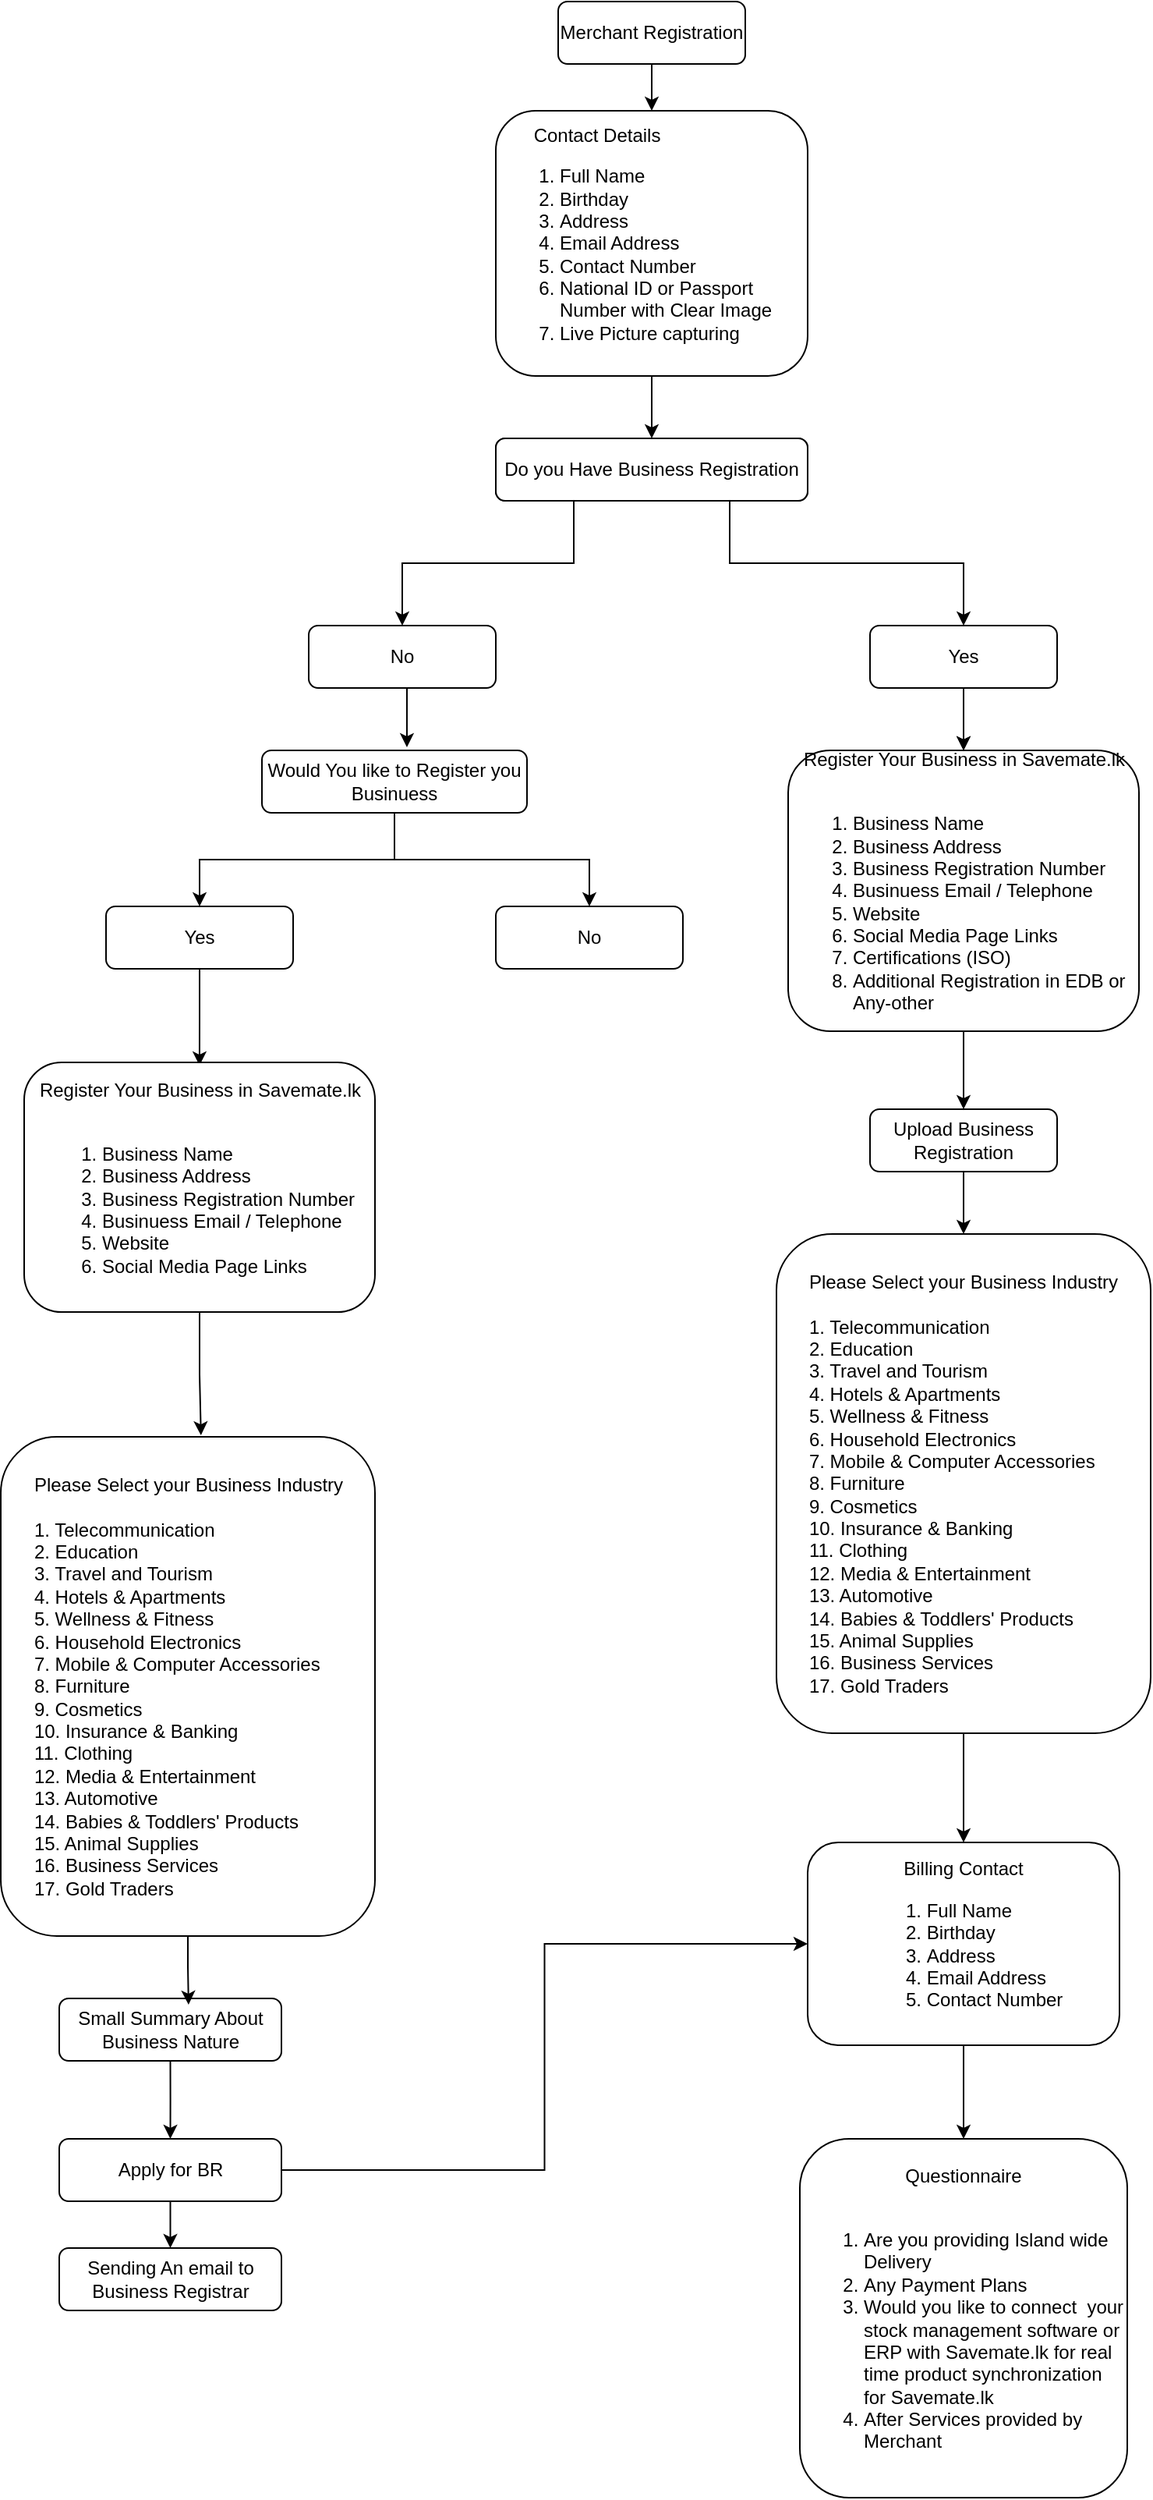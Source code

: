 <mxfile version="26.0.10">
  <diagram id="C5RBs43oDa-KdzZeNtuy" name="Page-1">
    <mxGraphModel dx="2261" dy="754" grid="1" gridSize="10" guides="1" tooltips="1" connect="1" arrows="1" fold="1" page="1" pageScale="1" pageWidth="827" pageHeight="1169" math="0" shadow="0">
      <root>
        <mxCell id="WIyWlLk6GJQsqaUBKTNV-0" />
        <mxCell id="WIyWlLk6GJQsqaUBKTNV-1" parent="WIyWlLk6GJQsqaUBKTNV-0" />
        <mxCell id="qfl9MBtD9tE9nQpcT406-1" style="edgeStyle=orthogonalEdgeStyle;rounded=0;orthogonalLoop=1;jettySize=auto;html=1;exitX=0.5;exitY=1;exitDx=0;exitDy=0;entryX=0.5;entryY=0;entryDx=0;entryDy=0;" edge="1" parent="WIyWlLk6GJQsqaUBKTNV-1" source="WIyWlLk6GJQsqaUBKTNV-3" target="WIyWlLk6GJQsqaUBKTNV-7">
          <mxGeometry relative="1" as="geometry" />
        </mxCell>
        <mxCell id="WIyWlLk6GJQsqaUBKTNV-3" value="Merchant Registration" style="rounded=1;whiteSpace=wrap;html=1;fontSize=12;glass=0;strokeWidth=1;shadow=0;" parent="WIyWlLk6GJQsqaUBKTNV-1" vertex="1">
          <mxGeometry x="320" y="40" width="120" height="40" as="geometry" />
        </mxCell>
        <mxCell id="qfl9MBtD9tE9nQpcT406-4" style="edgeStyle=orthogonalEdgeStyle;rounded=0;orthogonalLoop=1;jettySize=auto;html=1;exitX=0.5;exitY=1;exitDx=0;exitDy=0;" edge="1" parent="WIyWlLk6GJQsqaUBKTNV-1" source="WIyWlLk6GJQsqaUBKTNV-7" target="qfl9MBtD9tE9nQpcT406-3">
          <mxGeometry relative="1" as="geometry" />
        </mxCell>
        <mxCell id="WIyWlLk6GJQsqaUBKTNV-7" value="&lt;div align=&quot;left&quot;&gt;&amp;nbsp;&amp;nbsp;&amp;nbsp;&amp;nbsp;&amp;nbsp;&amp;nbsp; Contact Details&lt;br&gt;&lt;ol&gt;&lt;li&gt;Full Name&lt;/li&gt;&lt;li&gt;Birthday&lt;/li&gt;&lt;li&gt;Address&lt;br&gt;&lt;/li&gt;&lt;li&gt;Email Address&lt;/li&gt;&lt;li&gt;Contact Number&lt;/li&gt;&lt;li&gt;National ID or Passport Number with Clear Image&lt;br&gt;&lt;/li&gt;&lt;li&gt;Live Picture capturing&lt;br&gt;&lt;/li&gt;&lt;/ol&gt;&lt;/div&gt;" style="rounded=1;whiteSpace=wrap;html=1;fontSize=12;glass=0;strokeWidth=1;shadow=0;" parent="WIyWlLk6GJQsqaUBKTNV-1" vertex="1">
          <mxGeometry x="280" y="110" width="200" height="170" as="geometry" />
        </mxCell>
        <mxCell id="qfl9MBtD9tE9nQpcT406-3" value="Select Business Type" style="rounded=1;whiteSpace=wrap;html=1;fontSize=12;glass=0;strokeWidth=1;shadow=0;" vertex="1" parent="WIyWlLk6GJQsqaUBKTNV-1">
          <mxGeometry x="280" y="320" width="200" height="40" as="geometry" />
        </mxCell>
        <mxCell id="qfl9MBtD9tE9nQpcT406-8" style="edgeStyle=orthogonalEdgeStyle;rounded=0;orthogonalLoop=1;jettySize=auto;html=1;exitX=0.25;exitY=1;exitDx=0;exitDy=0;entryX=0.5;entryY=0;entryDx=0;entryDy=0;" edge="1" parent="WIyWlLk6GJQsqaUBKTNV-1" source="qfl9MBtD9tE9nQpcT406-5" target="qfl9MBtD9tE9nQpcT406-6">
          <mxGeometry relative="1" as="geometry" />
        </mxCell>
        <mxCell id="qfl9MBtD9tE9nQpcT406-9" style="edgeStyle=orthogonalEdgeStyle;rounded=0;orthogonalLoop=1;jettySize=auto;html=1;exitX=0.75;exitY=1;exitDx=0;exitDy=0;" edge="1" parent="WIyWlLk6GJQsqaUBKTNV-1" source="qfl9MBtD9tE9nQpcT406-5" target="qfl9MBtD9tE9nQpcT406-7">
          <mxGeometry relative="1" as="geometry" />
        </mxCell>
        <mxCell id="qfl9MBtD9tE9nQpcT406-5" value="&lt;div&gt;Do you Have Business Registration&lt;/div&gt;" style="rounded=1;whiteSpace=wrap;html=1;fontSize=12;glass=0;strokeWidth=1;shadow=0;" vertex="1" parent="WIyWlLk6GJQsqaUBKTNV-1">
          <mxGeometry x="280" y="320" width="200" height="40" as="geometry" />
        </mxCell>
        <mxCell id="qfl9MBtD9tE9nQpcT406-6" value="No" style="rounded=1;whiteSpace=wrap;html=1;fontSize=12;glass=0;strokeWidth=1;shadow=0;" vertex="1" parent="WIyWlLk6GJQsqaUBKTNV-1">
          <mxGeometry x="160" y="440" width="120" height="40" as="geometry" />
        </mxCell>
        <mxCell id="qfl9MBtD9tE9nQpcT406-12" style="edgeStyle=orthogonalEdgeStyle;rounded=0;orthogonalLoop=1;jettySize=auto;html=1;exitX=0.5;exitY=1;exitDx=0;exitDy=0;entryX=0.5;entryY=0;entryDx=0;entryDy=0;" edge="1" parent="WIyWlLk6GJQsqaUBKTNV-1" source="qfl9MBtD9tE9nQpcT406-7" target="qfl9MBtD9tE9nQpcT406-10">
          <mxGeometry relative="1" as="geometry" />
        </mxCell>
        <mxCell id="qfl9MBtD9tE9nQpcT406-20" value="" style="edgeStyle=orthogonalEdgeStyle;rounded=0;orthogonalLoop=1;jettySize=auto;html=1;" edge="1" parent="WIyWlLk6GJQsqaUBKTNV-1" source="qfl9MBtD9tE9nQpcT406-7" target="qfl9MBtD9tE9nQpcT406-10">
          <mxGeometry relative="1" as="geometry" />
        </mxCell>
        <mxCell id="qfl9MBtD9tE9nQpcT406-7" value="Yes" style="rounded=1;whiteSpace=wrap;html=1;fontSize=12;glass=0;strokeWidth=1;shadow=0;" vertex="1" parent="WIyWlLk6GJQsqaUBKTNV-1">
          <mxGeometry x="520" y="440" width="120" height="40" as="geometry" />
        </mxCell>
        <mxCell id="qfl9MBtD9tE9nQpcT406-16" style="edgeStyle=orthogonalEdgeStyle;rounded=0;orthogonalLoop=1;jettySize=auto;html=1;exitX=0.5;exitY=1;exitDx=0;exitDy=0;entryX=0.5;entryY=0;entryDx=0;entryDy=0;" edge="1" parent="WIyWlLk6GJQsqaUBKTNV-1" source="qfl9MBtD9tE9nQpcT406-10" target="qfl9MBtD9tE9nQpcT406-15">
          <mxGeometry relative="1" as="geometry" />
        </mxCell>
        <mxCell id="qfl9MBtD9tE9nQpcT406-10" value="&lt;div&gt;Register Your Business in Savemate.lk&lt;/div&gt;&lt;div&gt;&lt;br&gt;&lt;/div&gt;&lt;div align=&quot;left&quot;&gt;&lt;ol&gt;&lt;li&gt;Business Name&lt;br&gt;&lt;/li&gt;&lt;li&gt;Business Address&lt;br&gt;&lt;/li&gt;&lt;li&gt;Business Registration Number&lt;br&gt;&lt;/li&gt;&lt;li&gt;Businuess Email / Telephone &lt;br&gt;&lt;/li&gt;&lt;li&gt;Website&lt;/li&gt;&lt;li&gt;Social Media Page Links&lt;/li&gt;&lt;li&gt;Certifications (ISO)&lt;/li&gt;&lt;li&gt;Additional Registration in EDB or Any-other &lt;br&gt;&lt;/li&gt;&lt;/ol&gt;&lt;/div&gt;" style="rounded=1;whiteSpace=wrap;html=1;fontSize=12;glass=0;strokeWidth=1;shadow=0;" vertex="1" parent="WIyWlLk6GJQsqaUBKTNV-1">
          <mxGeometry x="467.5" y="520" width="225" height="180" as="geometry" />
        </mxCell>
        <mxCell id="qfl9MBtD9tE9nQpcT406-19" style="edgeStyle=orthogonalEdgeStyle;rounded=0;orthogonalLoop=1;jettySize=auto;html=1;" edge="1" parent="WIyWlLk6GJQsqaUBKTNV-1" source="qfl9MBtD9tE9nQpcT406-13" target="qfl9MBtD9tE9nQpcT406-18">
          <mxGeometry relative="1" as="geometry" />
        </mxCell>
        <mxCell id="qfl9MBtD9tE9nQpcT406-13" value="&lt;div&gt;Please Select your&amp;nbsp;Business Industry&lt;/div&gt;&lt;div&gt;&lt;br&gt;&lt;/div&gt;&lt;div align=&quot;left&quot;&gt;1. Telecommunication&lt;br&gt;2. Education&lt;br&gt;3. Travel and Tourism&lt;br&gt;4. Hotels &amp;amp; Apartments&lt;br&gt;5. Wellness &amp;amp; Fitness&lt;br&gt;6. Household Electronics&lt;br&gt;7. Mobile &amp;amp; Computer Accessories&lt;br&gt;8. Furniture&lt;br&gt;9. Cosmetics&lt;br&gt;10. Insurance &amp;amp; Banking&lt;br&gt;11. Clothing&lt;br&gt;12. Media &amp;amp; Entertainment&lt;br&gt;13. Automotive&lt;br&gt;14. Babies &amp;amp; Toddlers&#39; Products&lt;br&gt;15. Animal Supplies&lt;br&gt;16. Business Services&lt;br&gt;17. Gold Traders&lt;/div&gt;" style="rounded=1;whiteSpace=wrap;html=1;fontSize=12;glass=0;strokeWidth=1;shadow=0;" vertex="1" parent="WIyWlLk6GJQsqaUBKTNV-1">
          <mxGeometry x="460" y="830" width="240" height="320" as="geometry" />
        </mxCell>
        <mxCell id="qfl9MBtD9tE9nQpcT406-17" style="edgeStyle=orthogonalEdgeStyle;rounded=0;orthogonalLoop=1;jettySize=auto;html=1;exitX=0.5;exitY=1;exitDx=0;exitDy=0;entryX=0.5;entryY=0;entryDx=0;entryDy=0;" edge="1" parent="WIyWlLk6GJQsqaUBKTNV-1" source="qfl9MBtD9tE9nQpcT406-15" target="qfl9MBtD9tE9nQpcT406-13">
          <mxGeometry relative="1" as="geometry" />
        </mxCell>
        <mxCell id="qfl9MBtD9tE9nQpcT406-15" value="Upload Business Registration " style="rounded=1;whiteSpace=wrap;html=1;fontSize=12;glass=0;strokeWidth=1;shadow=0;" vertex="1" parent="WIyWlLk6GJQsqaUBKTNV-1">
          <mxGeometry x="520" y="750" width="120" height="40" as="geometry" />
        </mxCell>
        <mxCell id="qfl9MBtD9tE9nQpcT406-22" style="edgeStyle=orthogonalEdgeStyle;rounded=0;orthogonalLoop=1;jettySize=auto;html=1;exitX=0.5;exitY=1;exitDx=0;exitDy=0;entryX=0.5;entryY=0;entryDx=0;entryDy=0;" edge="1" parent="WIyWlLk6GJQsqaUBKTNV-1" source="qfl9MBtD9tE9nQpcT406-18" target="qfl9MBtD9tE9nQpcT406-21">
          <mxGeometry relative="1" as="geometry" />
        </mxCell>
        <mxCell id="qfl9MBtD9tE9nQpcT406-18" value="&lt;div&gt;Billing Contact&lt;/div&gt;&lt;div align=&quot;left&quot;&gt;&lt;ol&gt;&lt;li&gt;Full Name&lt;/li&gt;&lt;li&gt;Birthday&lt;/li&gt;&lt;li&gt;Address&lt;br&gt;&lt;/li&gt;&lt;li&gt;Email Address&lt;/li&gt;&lt;li&gt;Contact Number&lt;/li&gt;&lt;/ol&gt;&lt;/div&gt;" style="rounded=1;whiteSpace=wrap;html=1;fontSize=12;glass=0;strokeWidth=1;shadow=0;" vertex="1" parent="WIyWlLk6GJQsqaUBKTNV-1">
          <mxGeometry x="480" y="1220" width="200" height="130" as="geometry" />
        </mxCell>
        <mxCell id="qfl9MBtD9tE9nQpcT406-21" value="&lt;div&gt;Questionnaire&lt;/div&gt;&lt;div&gt;&lt;br&gt;&lt;/div&gt;&lt;div align=&quot;left&quot;&gt;&lt;ol&gt;&lt;li&gt;Are you providing Island wide Delivery&lt;/li&gt;&lt;li&gt;Any Payment Plans &lt;br&gt;&lt;/li&gt;&lt;li&gt;Would you like to connect&amp;nbsp; your stock management software or ERP with Savemate.lk for real time product synchronization for Savemate.lk&lt;/li&gt;&lt;li&gt;After Services provided by Merchant&lt;br&gt;&lt;/li&gt;&lt;/ol&gt;&lt;/div&gt;" style="rounded=1;whiteSpace=wrap;html=1;fontSize=12;glass=0;strokeWidth=1;shadow=0;" vertex="1" parent="WIyWlLk6GJQsqaUBKTNV-1">
          <mxGeometry x="475" y="1410" width="210" height="230" as="geometry" />
        </mxCell>
        <mxCell id="qfl9MBtD9tE9nQpcT406-27" style="edgeStyle=orthogonalEdgeStyle;rounded=0;orthogonalLoop=1;jettySize=auto;html=1;exitX=0.5;exitY=1;exitDx=0;exitDy=0;entryX=0.5;entryY=0;entryDx=0;entryDy=0;" edge="1" parent="WIyWlLk6GJQsqaUBKTNV-1" source="qfl9MBtD9tE9nQpcT406-23" target="qfl9MBtD9tE9nQpcT406-25">
          <mxGeometry relative="1" as="geometry" />
        </mxCell>
        <mxCell id="qfl9MBtD9tE9nQpcT406-28" style="edgeStyle=orthogonalEdgeStyle;rounded=0;orthogonalLoop=1;jettySize=auto;html=1;exitX=0.5;exitY=1;exitDx=0;exitDy=0;entryX=0.5;entryY=0;entryDx=0;entryDy=0;" edge="1" parent="WIyWlLk6GJQsqaUBKTNV-1" source="qfl9MBtD9tE9nQpcT406-23" target="qfl9MBtD9tE9nQpcT406-26">
          <mxGeometry relative="1" as="geometry" />
        </mxCell>
        <mxCell id="qfl9MBtD9tE9nQpcT406-23" value="Would You like to Register you Businuess" style="rounded=1;whiteSpace=wrap;html=1;fontSize=12;glass=0;strokeWidth=1;shadow=0;" vertex="1" parent="WIyWlLk6GJQsqaUBKTNV-1">
          <mxGeometry x="130" y="520" width="170" height="40" as="geometry" />
        </mxCell>
        <mxCell id="qfl9MBtD9tE9nQpcT406-24" style="edgeStyle=orthogonalEdgeStyle;rounded=0;orthogonalLoop=1;jettySize=auto;html=1;exitX=0.5;exitY=1;exitDx=0;exitDy=0;entryX=0.547;entryY=-0.05;entryDx=0;entryDy=0;entryPerimeter=0;" edge="1" parent="WIyWlLk6GJQsqaUBKTNV-1" source="qfl9MBtD9tE9nQpcT406-6" target="qfl9MBtD9tE9nQpcT406-23">
          <mxGeometry relative="1" as="geometry" />
        </mxCell>
        <mxCell id="qfl9MBtD9tE9nQpcT406-25" value="Yes" style="rounded=1;whiteSpace=wrap;html=1;fontSize=12;glass=0;strokeWidth=1;shadow=0;" vertex="1" parent="WIyWlLk6GJQsqaUBKTNV-1">
          <mxGeometry x="30" y="620" width="120" height="40" as="geometry" />
        </mxCell>
        <mxCell id="qfl9MBtD9tE9nQpcT406-26" value="No" style="rounded=1;whiteSpace=wrap;html=1;fontSize=12;glass=0;strokeWidth=1;shadow=0;" vertex="1" parent="WIyWlLk6GJQsqaUBKTNV-1">
          <mxGeometry x="280" y="620" width="120" height="40" as="geometry" />
        </mxCell>
        <mxCell id="qfl9MBtD9tE9nQpcT406-30" style="edgeStyle=orthogonalEdgeStyle;rounded=0;orthogonalLoop=1;jettySize=auto;html=1;exitX=0.5;exitY=1;exitDx=0;exitDy=0;entryX=0.684;entryY=0.05;entryDx=0;entryDy=0;entryPerimeter=0;" edge="1" parent="WIyWlLk6GJQsqaUBKTNV-1" source="qfl9MBtD9tE9nQpcT406-25">
          <mxGeometry relative="1" as="geometry">
            <mxPoint x="89.96" y="722" as="targetPoint" />
          </mxGeometry>
        </mxCell>
        <mxCell id="qfl9MBtD9tE9nQpcT406-31" value="&lt;div&gt;Register Your Business in Savemate.lk&lt;/div&gt;&lt;div&gt;&lt;br&gt;&lt;/div&gt;&lt;div align=&quot;left&quot;&gt;&lt;ol&gt;&lt;li&gt;Business Name&lt;br&gt;&lt;/li&gt;&lt;li&gt;Business Address&lt;br&gt;&lt;/li&gt;&lt;li&gt;Business Registration Number&lt;br&gt;&lt;/li&gt;&lt;li&gt;Businuess Email / Telephone &lt;br&gt;&lt;/li&gt;&lt;li&gt;Website&lt;/li&gt;&lt;li&gt;Social Media Page Links&lt;br&gt;&lt;/li&gt;&lt;/ol&gt;&lt;/div&gt;" style="rounded=1;whiteSpace=wrap;html=1;fontSize=12;glass=0;strokeWidth=1;shadow=0;" vertex="1" parent="WIyWlLk6GJQsqaUBKTNV-1">
          <mxGeometry x="-22.5" y="720" width="225" height="160" as="geometry" />
        </mxCell>
        <mxCell id="qfl9MBtD9tE9nQpcT406-32" value="&lt;div&gt;Please Select your&amp;nbsp;Business Industry&lt;/div&gt;&lt;div&gt;&lt;br&gt;&lt;/div&gt;&lt;div align=&quot;left&quot;&gt;1. Telecommunication&lt;br&gt;2. Education&lt;br&gt;3. Travel and Tourism&lt;br&gt;4. Hotels &amp;amp; Apartments&lt;br&gt;5. Wellness &amp;amp; Fitness&lt;br&gt;6. Household Electronics&lt;br&gt;7. Mobile &amp;amp; Computer Accessories&lt;br&gt;8. Furniture&lt;br&gt;9. Cosmetics&lt;br&gt;10. Insurance &amp;amp; Banking&lt;br&gt;11. Clothing&lt;br&gt;12. Media &amp;amp; Entertainment&lt;br&gt;13. Automotive&lt;br&gt;14. Babies &amp;amp; Toddlers&#39; Products&lt;br&gt;15. Animal Supplies&lt;br&gt;16. Business Services&lt;br&gt;17. Gold Traders&lt;/div&gt;" style="rounded=1;whiteSpace=wrap;html=1;fontSize=12;glass=0;strokeWidth=1;shadow=0;" vertex="1" parent="WIyWlLk6GJQsqaUBKTNV-1">
          <mxGeometry x="-37.5" y="960" width="240" height="320" as="geometry" />
        </mxCell>
        <mxCell id="qfl9MBtD9tE9nQpcT406-33" style="edgeStyle=orthogonalEdgeStyle;rounded=0;orthogonalLoop=1;jettySize=auto;html=1;exitX=0.5;exitY=1;exitDx=0;exitDy=0;entryX=0.535;entryY=-0.003;entryDx=0;entryDy=0;entryPerimeter=0;" edge="1" parent="WIyWlLk6GJQsqaUBKTNV-1" source="qfl9MBtD9tE9nQpcT406-31" target="qfl9MBtD9tE9nQpcT406-32">
          <mxGeometry relative="1" as="geometry" />
        </mxCell>
        <mxCell id="qfl9MBtD9tE9nQpcT406-37" style="edgeStyle=orthogonalEdgeStyle;rounded=0;orthogonalLoop=1;jettySize=auto;html=1;exitX=0.5;exitY=1;exitDx=0;exitDy=0;" edge="1" parent="WIyWlLk6GJQsqaUBKTNV-1" source="qfl9MBtD9tE9nQpcT406-34" target="qfl9MBtD9tE9nQpcT406-36">
          <mxGeometry relative="1" as="geometry" />
        </mxCell>
        <mxCell id="qfl9MBtD9tE9nQpcT406-34" value="Small Summary About Business Nature" style="rounded=1;whiteSpace=wrap;html=1;fontSize=12;glass=0;strokeWidth=1;shadow=0;" vertex="1" parent="WIyWlLk6GJQsqaUBKTNV-1">
          <mxGeometry y="1320" width="142.5" height="40" as="geometry" />
        </mxCell>
        <mxCell id="qfl9MBtD9tE9nQpcT406-35" style="edgeStyle=orthogonalEdgeStyle;rounded=0;orthogonalLoop=1;jettySize=auto;html=1;exitX=0.5;exitY=1;exitDx=0;exitDy=0;entryX=0.582;entryY=0.1;entryDx=0;entryDy=0;entryPerimeter=0;" edge="1" parent="WIyWlLk6GJQsqaUBKTNV-1" source="qfl9MBtD9tE9nQpcT406-32" target="qfl9MBtD9tE9nQpcT406-34">
          <mxGeometry relative="1" as="geometry" />
        </mxCell>
        <mxCell id="qfl9MBtD9tE9nQpcT406-39" style="edgeStyle=orthogonalEdgeStyle;rounded=0;orthogonalLoop=1;jettySize=auto;html=1;exitX=0.5;exitY=1;exitDx=0;exitDy=0;entryX=0.5;entryY=0;entryDx=0;entryDy=0;" edge="1" parent="WIyWlLk6GJQsqaUBKTNV-1" source="qfl9MBtD9tE9nQpcT406-36" target="qfl9MBtD9tE9nQpcT406-38">
          <mxGeometry relative="1" as="geometry" />
        </mxCell>
        <mxCell id="qfl9MBtD9tE9nQpcT406-40" style="edgeStyle=orthogonalEdgeStyle;rounded=0;orthogonalLoop=1;jettySize=auto;html=1;exitX=1;exitY=0.5;exitDx=0;exitDy=0;entryX=0;entryY=0.5;entryDx=0;entryDy=0;" edge="1" parent="WIyWlLk6GJQsqaUBKTNV-1" source="qfl9MBtD9tE9nQpcT406-36" target="qfl9MBtD9tE9nQpcT406-18">
          <mxGeometry relative="1" as="geometry" />
        </mxCell>
        <mxCell id="qfl9MBtD9tE9nQpcT406-36" value="Apply for BR" style="rounded=1;whiteSpace=wrap;html=1;fontSize=12;glass=0;strokeWidth=1;shadow=0;" vertex="1" parent="WIyWlLk6GJQsqaUBKTNV-1">
          <mxGeometry y="1410" width="142.5" height="40" as="geometry" />
        </mxCell>
        <mxCell id="qfl9MBtD9tE9nQpcT406-38" value="Sending An email to Business Registrar " style="rounded=1;whiteSpace=wrap;html=1;fontSize=12;glass=0;strokeWidth=1;shadow=0;" vertex="1" parent="WIyWlLk6GJQsqaUBKTNV-1">
          <mxGeometry y="1480" width="142.5" height="40" as="geometry" />
        </mxCell>
      </root>
    </mxGraphModel>
  </diagram>
</mxfile>

